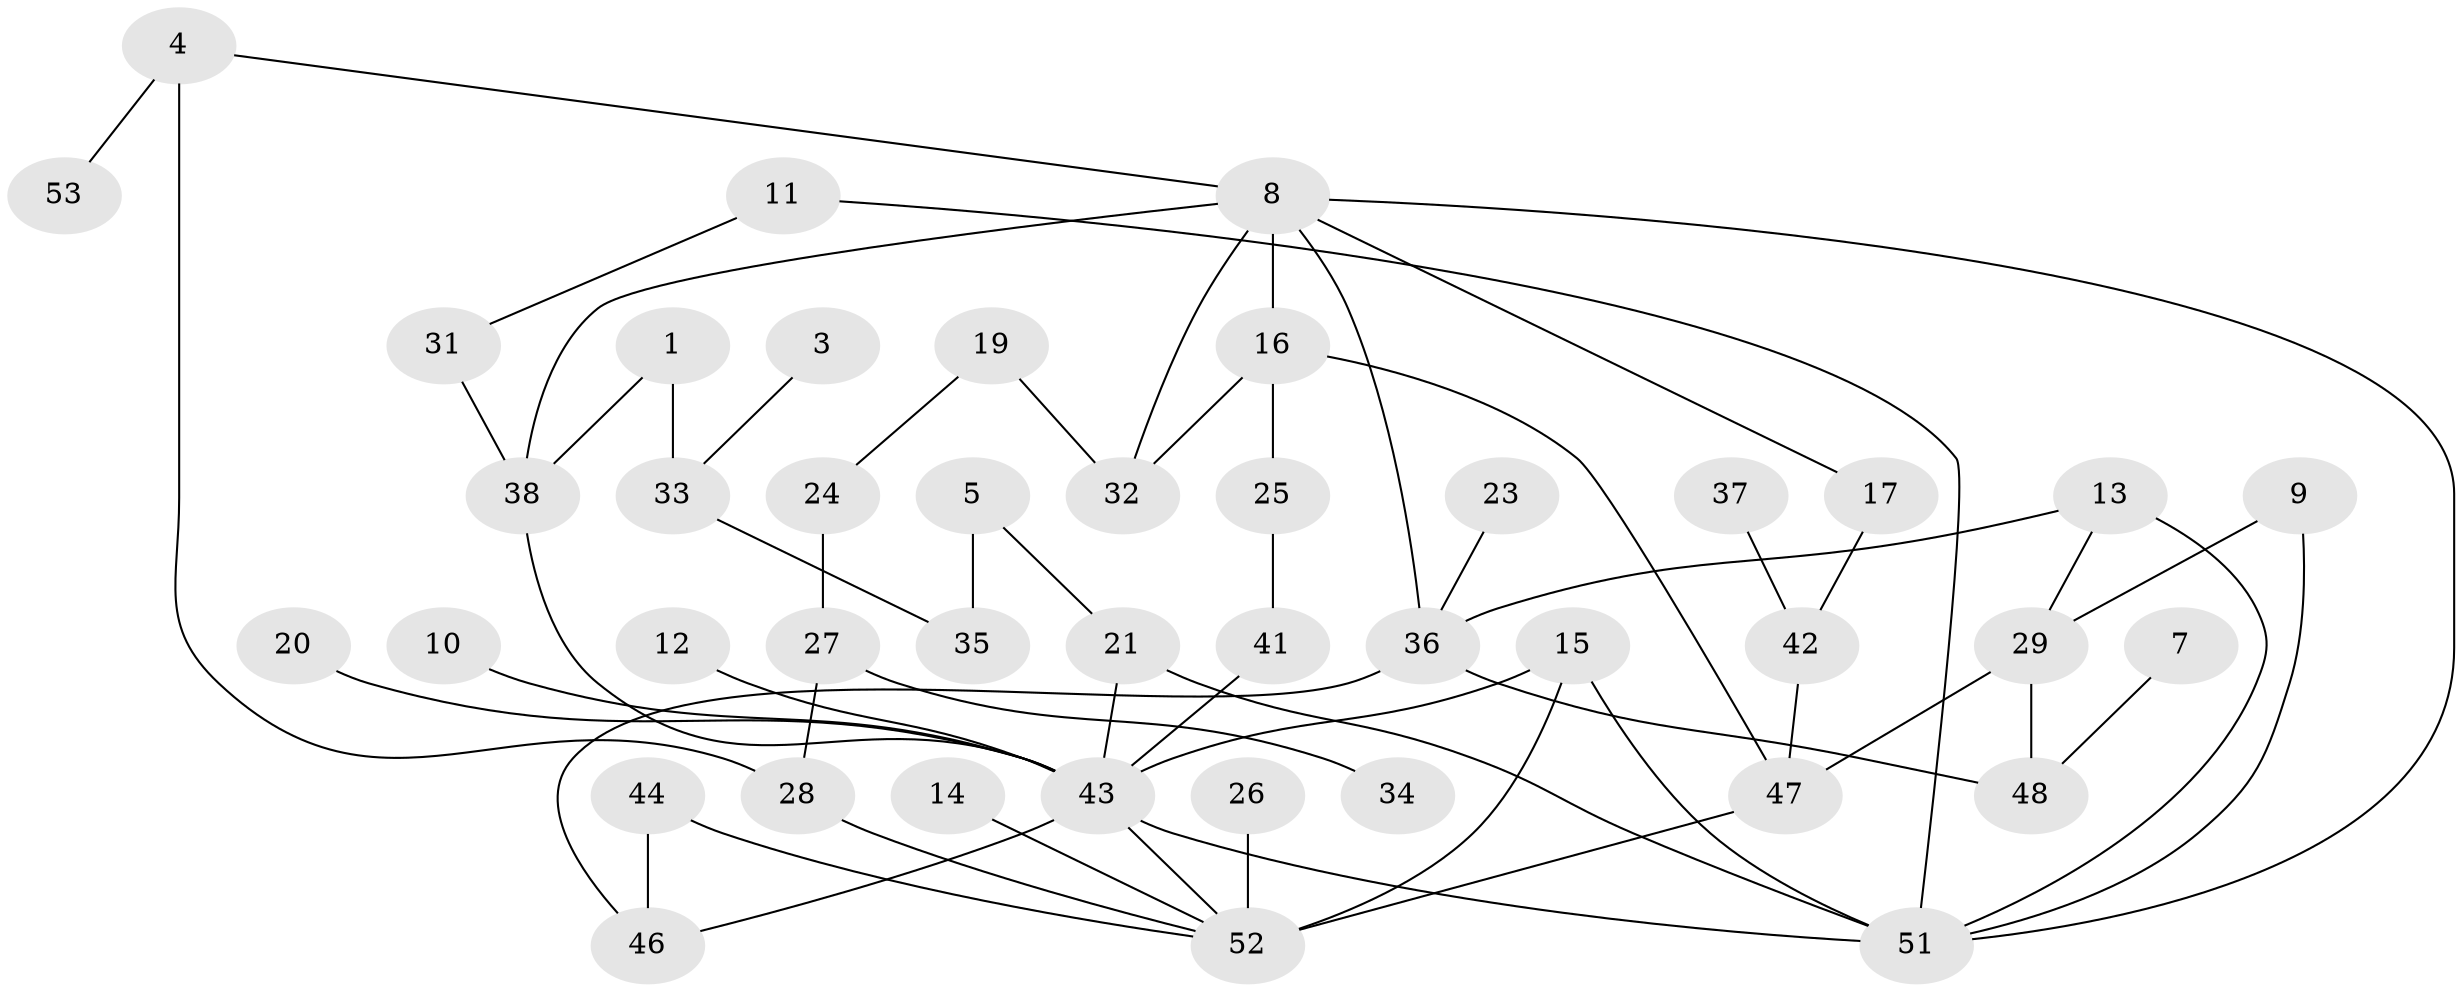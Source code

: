// original degree distribution, {1: 0.22641509433962265, 3: 0.24528301886792453, 2: 0.29245283018867924, 4: 0.10377358490566038, 5: 0.02830188679245283, 0: 0.08490566037735849, 6: 0.009433962264150943, 7: 0.009433962264150943}
// Generated by graph-tools (version 1.1) at 2025/25/03/09/25 03:25:24]
// undirected, 43 vertices, 60 edges
graph export_dot {
graph [start="1"]
  node [color=gray90,style=filled];
  1;
  3;
  4;
  5;
  7;
  8;
  9;
  10;
  11;
  12;
  13;
  14;
  15;
  16;
  17;
  19;
  20;
  21;
  23;
  24;
  25;
  26;
  27;
  28;
  29;
  31;
  32;
  33;
  34;
  35;
  36;
  37;
  38;
  41;
  42;
  43;
  44;
  46;
  47;
  48;
  51;
  52;
  53;
  1 -- 33 [weight=1.0];
  1 -- 38 [weight=1.0];
  3 -- 33 [weight=1.0];
  4 -- 8 [weight=1.0];
  4 -- 28 [weight=1.0];
  4 -- 53 [weight=1.0];
  5 -- 21 [weight=1.0];
  5 -- 35 [weight=1.0];
  7 -- 48 [weight=1.0];
  8 -- 16 [weight=1.0];
  8 -- 17 [weight=1.0];
  8 -- 32 [weight=1.0];
  8 -- 36 [weight=1.0];
  8 -- 38 [weight=1.0];
  8 -- 51 [weight=1.0];
  9 -- 29 [weight=1.0];
  9 -- 51 [weight=1.0];
  10 -- 43 [weight=1.0];
  11 -- 31 [weight=1.0];
  11 -- 51 [weight=1.0];
  12 -- 43 [weight=1.0];
  13 -- 29 [weight=1.0];
  13 -- 36 [weight=1.0];
  13 -- 51 [weight=1.0];
  14 -- 52 [weight=1.0];
  15 -- 43 [weight=1.0];
  15 -- 51 [weight=1.0];
  15 -- 52 [weight=1.0];
  16 -- 25 [weight=1.0];
  16 -- 32 [weight=1.0];
  16 -- 47 [weight=1.0];
  17 -- 42 [weight=2.0];
  19 -- 24 [weight=1.0];
  19 -- 32 [weight=1.0];
  20 -- 43 [weight=1.0];
  21 -- 43 [weight=1.0];
  21 -- 51 [weight=1.0];
  23 -- 36 [weight=1.0];
  24 -- 27 [weight=2.0];
  25 -- 41 [weight=1.0];
  26 -- 52 [weight=1.0];
  27 -- 28 [weight=1.0];
  27 -- 34 [weight=1.0];
  28 -- 52 [weight=1.0];
  29 -- 47 [weight=1.0];
  29 -- 48 [weight=1.0];
  31 -- 38 [weight=1.0];
  33 -- 35 [weight=1.0];
  36 -- 46 [weight=1.0];
  36 -- 48 [weight=1.0];
  37 -- 42 [weight=1.0];
  38 -- 43 [weight=1.0];
  41 -- 43 [weight=1.0];
  42 -- 47 [weight=1.0];
  43 -- 46 [weight=1.0];
  43 -- 51 [weight=1.0];
  43 -- 52 [weight=1.0];
  44 -- 46 [weight=1.0];
  44 -- 52 [weight=1.0];
  47 -- 52 [weight=3.0];
}
